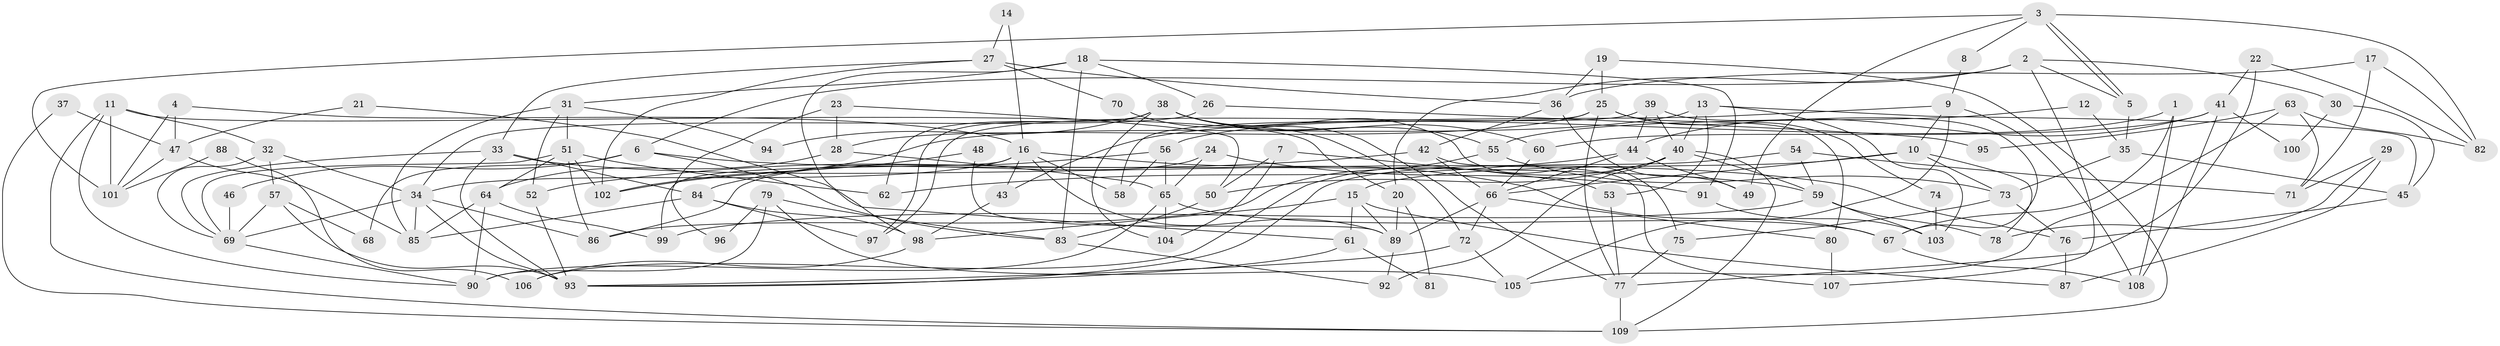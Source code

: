 // Generated by graph-tools (version 1.1) at 2025/02/03/09/25 03:02:06]
// undirected, 109 vertices, 218 edges
graph export_dot {
graph [start="1"]
  node [color=gray90,style=filled];
  1;
  2;
  3;
  4;
  5;
  6;
  7;
  8;
  9;
  10;
  11;
  12;
  13;
  14;
  15;
  16;
  17;
  18;
  19;
  20;
  21;
  22;
  23;
  24;
  25;
  26;
  27;
  28;
  29;
  30;
  31;
  32;
  33;
  34;
  35;
  36;
  37;
  38;
  39;
  40;
  41;
  42;
  43;
  44;
  45;
  46;
  47;
  48;
  49;
  50;
  51;
  52;
  53;
  54;
  55;
  56;
  57;
  58;
  59;
  60;
  61;
  62;
  63;
  64;
  65;
  66;
  67;
  68;
  69;
  70;
  71;
  72;
  73;
  74;
  75;
  76;
  77;
  78;
  79;
  80;
  81;
  82;
  83;
  84;
  85;
  86;
  87;
  88;
  89;
  90;
  91;
  92;
  93;
  94;
  95;
  96;
  97;
  98;
  99;
  100;
  101;
  102;
  103;
  104;
  105;
  106;
  107;
  108;
  109;
  1 -- 56;
  1 -- 67;
  1 -- 108;
  2 -- 107;
  2 -- 20;
  2 -- 5;
  2 -- 6;
  2 -- 30;
  3 -- 49;
  3 -- 5;
  3 -- 5;
  3 -- 8;
  3 -- 82;
  3 -- 101;
  4 -- 47;
  4 -- 16;
  4 -- 101;
  5 -- 35;
  6 -- 59;
  6 -- 46;
  6 -- 68;
  6 -- 83;
  7 -- 50;
  7 -- 104;
  7 -- 53;
  8 -- 9;
  9 -- 108;
  9 -- 105;
  9 -- 10;
  9 -- 43;
  10 -- 73;
  10 -- 15;
  10 -- 66;
  10 -- 78;
  11 -- 101;
  11 -- 109;
  11 -- 20;
  11 -- 32;
  11 -- 90;
  12 -- 55;
  12 -- 35;
  13 -- 103;
  13 -- 53;
  13 -- 40;
  13 -- 45;
  13 -- 102;
  14 -- 16;
  14 -- 27;
  15 -- 98;
  15 -- 61;
  15 -- 87;
  15 -- 89;
  16 -- 89;
  16 -- 43;
  16 -- 34;
  16 -- 58;
  16 -- 67;
  16 -- 99;
  17 -- 36;
  17 -- 82;
  17 -- 71;
  18 -- 31;
  18 -- 83;
  18 -- 26;
  18 -- 91;
  18 -- 98;
  19 -- 36;
  19 -- 109;
  19 -- 25;
  20 -- 89;
  20 -- 81;
  21 -- 61;
  21 -- 47;
  22 -- 41;
  22 -- 77;
  22 -- 82;
  23 -- 28;
  23 -- 50;
  23 -- 96;
  24 -- 86;
  24 -- 65;
  24 -- 91;
  25 -- 28;
  25 -- 58;
  25 -- 74;
  25 -- 77;
  25 -- 80;
  26 -- 34;
  26 -- 95;
  27 -- 102;
  27 -- 33;
  27 -- 36;
  27 -- 70;
  28 -- 64;
  28 -- 65;
  29 -- 87;
  29 -- 71;
  29 -- 78;
  30 -- 45;
  30 -- 100;
  31 -- 85;
  31 -- 51;
  31 -- 52;
  31 -- 94;
  32 -- 69;
  32 -- 34;
  32 -- 57;
  33 -- 69;
  33 -- 93;
  33 -- 76;
  33 -- 84;
  34 -- 69;
  34 -- 85;
  34 -- 86;
  34 -- 93;
  35 -- 73;
  35 -- 45;
  36 -- 42;
  36 -- 49;
  37 -- 109;
  37 -- 47;
  38 -- 60;
  38 -- 75;
  38 -- 55;
  38 -- 62;
  38 -- 77;
  38 -- 94;
  38 -- 97;
  38 -- 104;
  39 -- 67;
  39 -- 97;
  39 -- 40;
  39 -- 44;
  40 -- 50;
  40 -- 59;
  40 -- 92;
  40 -- 106;
  40 -- 109;
  41 -- 108;
  41 -- 44;
  41 -- 60;
  41 -- 100;
  42 -- 66;
  42 -- 52;
  42 -- 107;
  43 -- 98;
  44 -- 62;
  44 -- 49;
  44 -- 66;
  45 -- 76;
  46 -- 69;
  47 -- 85;
  47 -- 101;
  48 -- 89;
  48 -- 102;
  50 -- 83;
  51 -- 64;
  51 -- 69;
  51 -- 62;
  51 -- 86;
  51 -- 102;
  52 -- 93;
  53 -- 77;
  54 -- 59;
  54 -- 71;
  54 -- 93;
  55 -- 86;
  55 -- 73;
  56 -- 84;
  56 -- 58;
  56 -- 65;
  57 -- 93;
  57 -- 68;
  57 -- 69;
  59 -- 78;
  59 -- 99;
  59 -- 103;
  60 -- 66;
  61 -- 93;
  61 -- 81;
  63 -- 82;
  63 -- 105;
  63 -- 71;
  63 -- 95;
  64 -- 90;
  64 -- 99;
  64 -- 85;
  65 -- 90;
  65 -- 67;
  65 -- 104;
  66 -- 72;
  66 -- 80;
  66 -- 89;
  67 -- 108;
  69 -- 90;
  70 -- 72;
  72 -- 93;
  72 -- 105;
  73 -- 76;
  73 -- 75;
  74 -- 103;
  75 -- 77;
  76 -- 87;
  77 -- 109;
  79 -- 90;
  79 -- 83;
  79 -- 96;
  79 -- 105;
  80 -- 107;
  83 -- 92;
  84 -- 85;
  84 -- 97;
  84 -- 98;
  88 -- 106;
  88 -- 101;
  89 -- 92;
  91 -- 103;
  98 -- 106;
}
